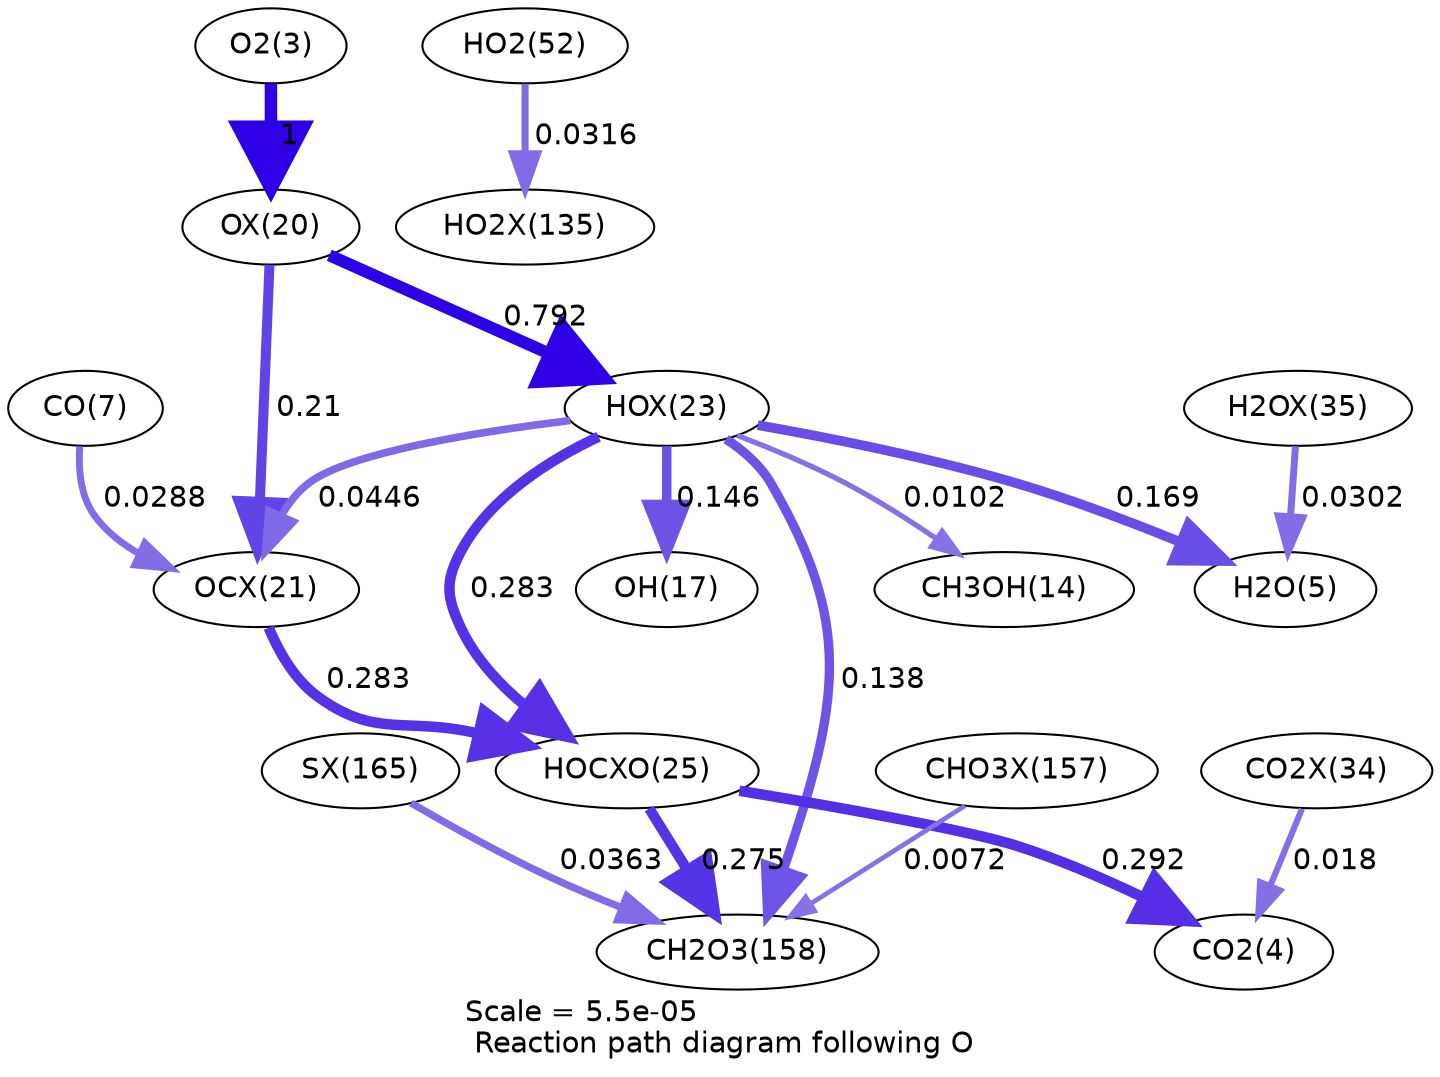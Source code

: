 digraph reaction_paths {
center=1;
s5 -> s33[fontname="Helvetica", penwidth=6, arrowsize=3, color="0.7, 1.5, 0.9"
, label=" 1"];
s33 -> s36[fontname="Helvetica", penwidth=5.82, arrowsize=2.91, color="0.7, 1.29, 0.9"
, label=" 0.792"];
s33 -> s34[fontname="Helvetica", penwidth=4.82, arrowsize=2.41, color="0.7, 0.71, 0.9"
, label=" 0.21"];
s36 -> s16[fontname="Helvetica", penwidth=2.54, arrowsize=1.27, color="0.7, 0.51, 0.9"
, label=" 0.0102"];
s36 -> s19[fontname="Helvetica", penwidth=4.55, arrowsize=2.27, color="0.7, 0.646, 0.9"
, label=" 0.146"];
s36 -> s7[fontname="Helvetica", penwidth=4.66, arrowsize=2.33, color="0.7, 0.669, 0.9"
, label=" 0.169"];
s36 -> s34[fontname="Helvetica", penwidth=3.65, arrowsize=1.83, color="0.7, 0.545, 0.9"
, label=" 0.0446"];
s36 -> s38[fontname="Helvetica", penwidth=5.05, arrowsize=2.52, color="0.7, 0.783, 0.9"
, label=" 0.283"];
s36 -> s29[fontname="Helvetica", penwidth=4.5, arrowsize=2.25, color="0.7, 0.638, 0.9"
, label=" 0.138"];
s43 -> s7[fontname="Helvetica", penwidth=3.36, arrowsize=1.68, color="0.7, 0.53, 0.9"
, label=" 0.0302"];
s9 -> s34[fontname="Helvetica", penwidth=3.32, arrowsize=1.66, color="0.7, 0.529, 0.9"
, label=" 0.0288"];
s34 -> s38[fontname="Helvetica", penwidth=5.05, arrowsize=2.52, color="0.7, 0.783, 0.9"
, label=" 0.283"];
s38 -> s6[fontname="Helvetica", penwidth=5.07, arrowsize=2.53, color="0.7, 0.792, 0.9"
, label=" 0.292"];
s42 -> s6[fontname="Helvetica", penwidth=2.97, arrowsize=1.48, color="0.7, 0.518, 0.9"
, label=" 0.018"];
s38 -> s29[fontname="Helvetica", penwidth=5.03, arrowsize=2.51, color="0.7, 0.775, 0.9"
, label=" 0.275"];
s57 -> s29[fontname="Helvetica", penwidth=3.5, arrowsize=1.75, color="0.7, 0.536, 0.9"
, label=" 0.0363"];
s56 -> s29[fontname="Helvetica", penwidth=2.28, arrowsize=1.14, color="0.7, 0.507, 0.9"
, label=" 0.0072"];
s21 -> s50[fontname="Helvetica", penwidth=3.39, arrowsize=1.7, color="0.7, 0.532, 0.9"
, label=" 0.0316"];
s5 [ fontname="Helvetica", label="O2(3)"];
s6 [ fontname="Helvetica", label="CO2(4)"];
s7 [ fontname="Helvetica", label="H2O(5)"];
s9 [ fontname="Helvetica", label="CO(7)"];
s16 [ fontname="Helvetica", label="CH3OH(14)"];
s19 [ fontname="Helvetica", label="OH(17)"];
s21 [ fontname="Helvetica", label="HO2(52)"];
s29 [ fontname="Helvetica", label="CH2O3(158)"];
s33 [ fontname="Helvetica", label="OX(20)"];
s34 [ fontname="Helvetica", label="OCX(21)"];
s36 [ fontname="Helvetica", label="HOX(23)"];
s38 [ fontname="Helvetica", label="HOCXO(25)"];
s42 [ fontname="Helvetica", label="CO2X(34)"];
s43 [ fontname="Helvetica", label="H2OX(35)"];
s50 [ fontname="Helvetica", label="HO2X(135)"];
s56 [ fontname="Helvetica", label="CHO3X(157)"];
s57 [ fontname="Helvetica", label="SX(165)"];
 label = "Scale = 5.5e-05\l Reaction path diagram following O";
 fontname = "Helvetica";
}
